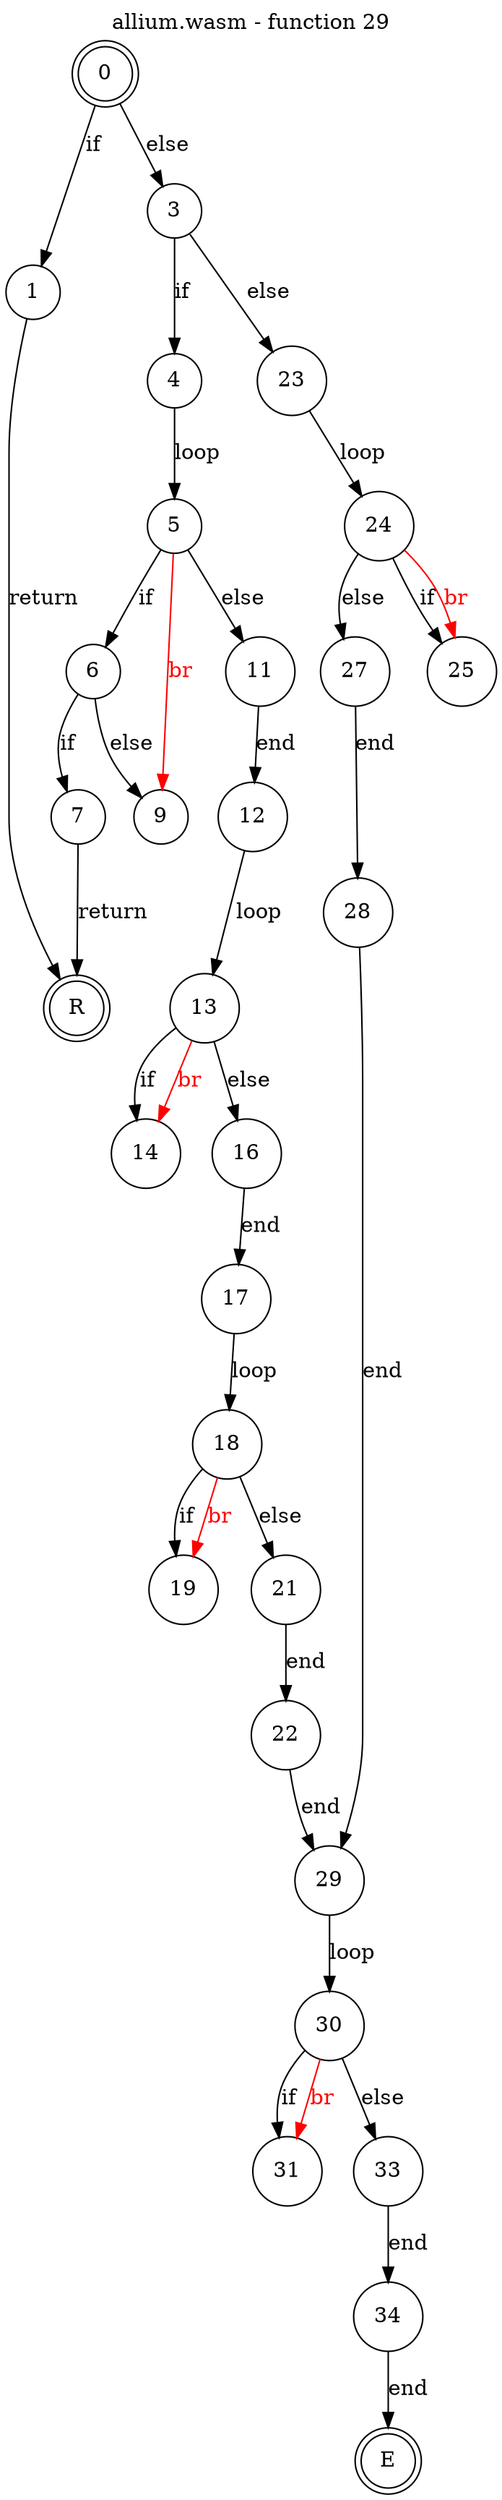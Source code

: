 digraph finite_state_machine {
    label = "allium.wasm - function 29"
    labelloc =  t
    labelfontsize = 16
    labelfontcolor = black
    labelfontname = "Helvetica"
    node [shape = doublecircle]; 0 E R ;
    node [shape = circle];
    0 -> 1[label="if"];
    0 -> 3[label="else"];
    1 -> R[label="return"];
    3 -> 4[label="if"];
    3 -> 23[label="else"];
    4 -> 5[label="loop"];
    5 -> 6[label="if"];
    5 -> 11[label="else"];
    6 -> 7[label="if"];
    6 -> 9[label="else"];
    7 -> R[label="return"];
    9 -> 5[color="red" dir=back fontcolor="red" label="br"];
    11 -> 12[label="end"];
    12 -> 13[label="loop"];
    13 -> 14[label="if"];
    13 -> 16[label="else"];
    14 -> 13[color="red" dir=back fontcolor="red" label="br"];
    16 -> 17[label="end"];
    17 -> 18[label="loop"];
    18 -> 19[label="if"];
    18 -> 21[label="else"];
    19 -> 18[color="red" dir=back fontcolor="red" label="br"];
    21 -> 22[label="end"];
    22 -> 29[label="end"];
    23 -> 24[label="loop"];
    24 -> 25[label="if"];
    24 -> 27[label="else"];
    25 -> 24[color="red" dir=back fontcolor="red" label="br"];
    27 -> 28[label="end"];
    28 -> 29[label="end"];
    29 -> 30[label="loop"];
    30 -> 31[label="if"];
    30 -> 33[label="else"];
    31 -> 30[color="red" dir=back fontcolor="red" label="br"];
    33 -> 34[label="end"];
    34 -> E[label="end"];
}
